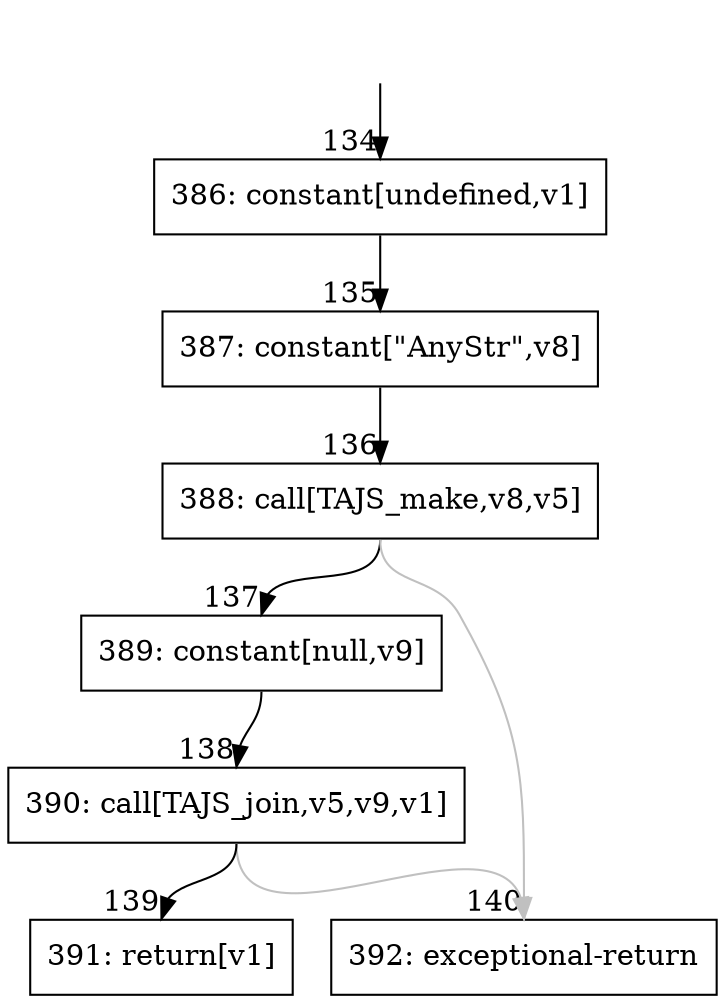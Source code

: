 digraph {
rankdir="TD"
BB_entry6[shape=none,label=""];
BB_entry6 -> BB134 [tailport=s, headport=n, headlabel="    134"]
BB134 [shape=record label="{386: constant[undefined,v1]}" ] 
BB134 -> BB135 [tailport=s, headport=n, headlabel="      135"]
BB135 [shape=record label="{387: constant[\"AnyStr\",v8]}" ] 
BB135 -> BB136 [tailport=s, headport=n, headlabel="      136"]
BB136 [shape=record label="{388: call[TAJS_make,v8,v5]}" ] 
BB136 -> BB137 [tailport=s, headport=n, headlabel="      137"]
BB136 -> BB140 [tailport=s, headport=n, color=gray, headlabel="      140"]
BB137 [shape=record label="{389: constant[null,v9]}" ] 
BB137 -> BB138 [tailport=s, headport=n, headlabel="      138"]
BB138 [shape=record label="{390: call[TAJS_join,v5,v9,v1]}" ] 
BB138 -> BB139 [tailport=s, headport=n, headlabel="      139"]
BB138 -> BB140 [tailport=s, headport=n, color=gray]
BB139 [shape=record label="{391: return[v1]}" ] 
BB140 [shape=record label="{392: exceptional-return}" ] 
}

